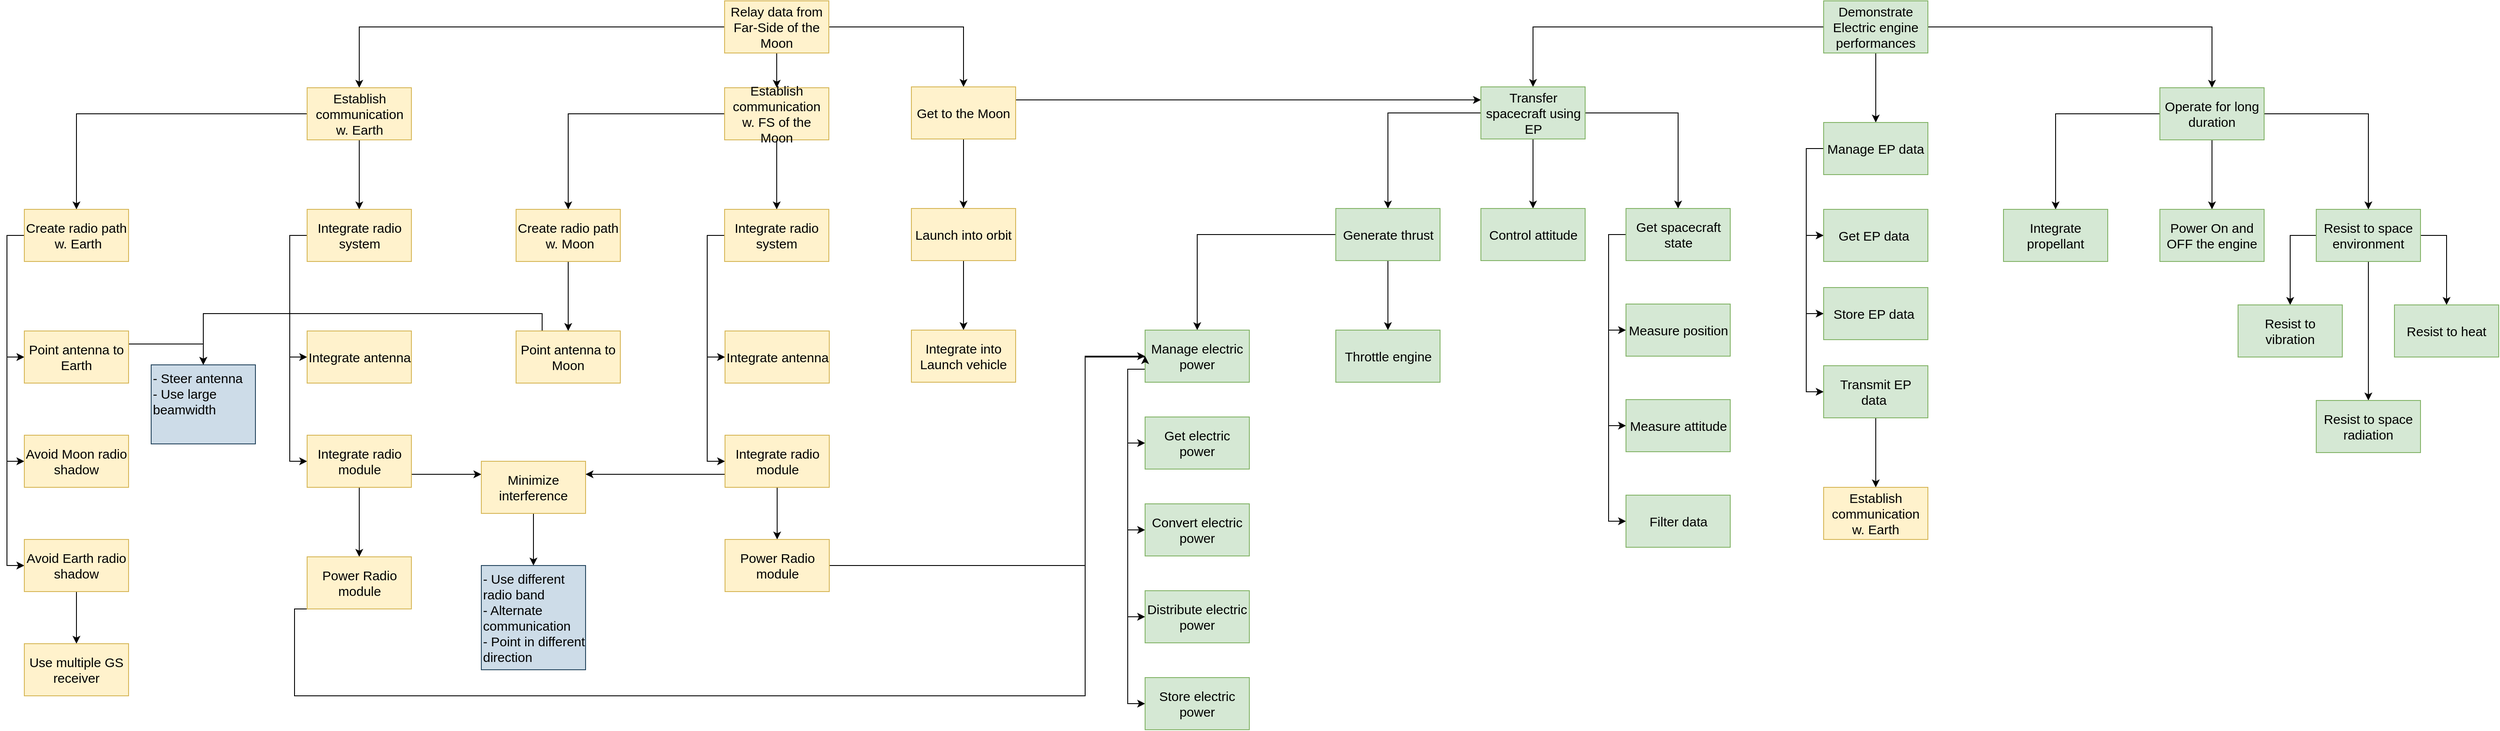 <mxfile version="12.1.9" type="device" pages="1"><diagram id="DvjvelWpKvKYouf2GC6d" name="Page-1"><mxGraphModel dx="1599" dy="460" grid="1" gridSize="10" guides="1" tooltips="1" connect="1" arrows="1" fold="1" page="1" pageScale="1" pageWidth="827" pageHeight="1169" math="0" shadow="0"><root><mxCell id="0"/><mxCell id="1" parent="0"/><mxCell id="qvfxtMPjCMAqtirbK-ur-28" style="edgeStyle=orthogonalEdgeStyle;rounded=0;orthogonalLoop=1;jettySize=auto;html=1;exitX=0;exitY=0.5;exitDx=0;exitDy=0;fillColor=#fff2cc;strokeColor=#000000;fontSize=15;" edge="1" parent="1" source="qvfxtMPjCMAqtirbK-ur-1" target="qvfxtMPjCMAqtirbK-ur-3"><mxGeometry relative="1" as="geometry"/></mxCell><mxCell id="qvfxtMPjCMAqtirbK-ur-66" value="" style="edgeStyle=orthogonalEdgeStyle;rounded=0;orthogonalLoop=1;jettySize=auto;html=1;strokeColor=#000000;fontSize=15;" edge="1" parent="1" source="qvfxtMPjCMAqtirbK-ur-1" target="qvfxtMPjCMAqtirbK-ur-4"><mxGeometry relative="1" as="geometry"/></mxCell><mxCell id="qvfxtMPjCMAqtirbK-ur-67" style="edgeStyle=orthogonalEdgeStyle;rounded=0;orthogonalLoop=1;jettySize=auto;html=1;exitX=1;exitY=0.5;exitDx=0;exitDy=0;strokeColor=#000000;fontSize=15;" edge="1" parent="1" source="qvfxtMPjCMAqtirbK-ur-1" target="qvfxtMPjCMAqtirbK-ur-5"><mxGeometry relative="1" as="geometry"/></mxCell><mxCell id="qvfxtMPjCMAqtirbK-ur-1" value="Relay data from &lt;br style=&quot;font-size: 15px;&quot;&gt;Far-Side of the Moon" style="rounded=0;whiteSpace=wrap;html=1;fillColor=#fff2cc;strokeColor=#d6b656;fontSize=15;" vertex="1" parent="1"><mxGeometry x="345" y="110" width="120" height="60" as="geometry"/></mxCell><mxCell id="qvfxtMPjCMAqtirbK-ur-69" value="" style="edgeStyle=orthogonalEdgeStyle;rounded=0;orthogonalLoop=1;jettySize=auto;html=1;strokeColor=#000000;fontSize=15;" edge="1" parent="1" source="qvfxtMPjCMAqtirbK-ur-2" target="qvfxtMPjCMAqtirbK-ur-68"><mxGeometry relative="1" as="geometry"/></mxCell><mxCell id="qvfxtMPjCMAqtirbK-ur-88" value="" style="edgeStyle=orthogonalEdgeStyle;rounded=0;orthogonalLoop=1;jettySize=auto;html=1;strokeColor=#000000;fontSize=15;" edge="1" parent="1" source="qvfxtMPjCMAqtirbK-ur-2" target="qvfxtMPjCMAqtirbK-ur-87"><mxGeometry relative="1" as="geometry"/></mxCell><mxCell id="qvfxtMPjCMAqtirbK-ur-118" value="" style="edgeStyle=orthogonalEdgeStyle;rounded=0;orthogonalLoop=1;jettySize=auto;html=1;strokeColor=#000000;fontSize=15;" edge="1" parent="1" source="qvfxtMPjCMAqtirbK-ur-2" target="qvfxtMPjCMAqtirbK-ur-117"><mxGeometry relative="1" as="geometry"/></mxCell><mxCell id="qvfxtMPjCMAqtirbK-ur-2" value="Demonstrate Electric engine performances" style="rounded=0;whiteSpace=wrap;html=1;fillColor=#d5e8d4;strokeColor=#82b366;fontSize=15;" vertex="1" parent="1"><mxGeometry x="1610" y="110" width="120" height="60" as="geometry"/></mxCell><mxCell id="qvfxtMPjCMAqtirbK-ur-120" style="edgeStyle=orthogonalEdgeStyle;rounded=0;orthogonalLoop=1;jettySize=auto;html=1;exitX=0;exitY=0.5;exitDx=0;exitDy=0;entryX=0;entryY=0.5;entryDx=0;entryDy=0;strokeColor=#000000;fontSize=15;" edge="1" parent="1" source="qvfxtMPjCMAqtirbK-ur-117" target="qvfxtMPjCMAqtirbK-ur-119"><mxGeometry relative="1" as="geometry"/></mxCell><mxCell id="qvfxtMPjCMAqtirbK-ur-122" style="edgeStyle=orthogonalEdgeStyle;rounded=0;orthogonalLoop=1;jettySize=auto;html=1;exitX=0;exitY=0.5;exitDx=0;exitDy=0;entryX=0;entryY=0.5;entryDx=0;entryDy=0;strokeColor=#000000;fontSize=15;" edge="1" parent="1" source="qvfxtMPjCMAqtirbK-ur-117" target="qvfxtMPjCMAqtirbK-ur-121"><mxGeometry relative="1" as="geometry"/></mxCell><mxCell id="qvfxtMPjCMAqtirbK-ur-126" style="edgeStyle=orthogonalEdgeStyle;rounded=0;orthogonalLoop=1;jettySize=auto;html=1;exitX=0;exitY=0.5;exitDx=0;exitDy=0;entryX=0;entryY=0.5;entryDx=0;entryDy=0;strokeColor=#000000;fontSize=15;" edge="1" parent="1" source="qvfxtMPjCMAqtirbK-ur-117" target="qvfxtMPjCMAqtirbK-ur-124"><mxGeometry relative="1" as="geometry"/></mxCell><mxCell id="qvfxtMPjCMAqtirbK-ur-117" value="Manage EP data" style="rounded=0;whiteSpace=wrap;html=1;fillColor=#d5e8d4;strokeColor=#82b366;fontSize=15;" vertex="1" parent="1"><mxGeometry x="1610" y="250" width="120" height="60" as="geometry"/></mxCell><mxCell id="qvfxtMPjCMAqtirbK-ur-90" value="" style="edgeStyle=orthogonalEdgeStyle;rounded=0;orthogonalLoop=1;jettySize=auto;html=1;strokeColor=#000000;fontSize=15;" edge="1" parent="1" source="qvfxtMPjCMAqtirbK-ur-87" target="qvfxtMPjCMAqtirbK-ur-89"><mxGeometry relative="1" as="geometry"/></mxCell><mxCell id="qvfxtMPjCMAqtirbK-ur-92" value="" style="edgeStyle=orthogonalEdgeStyle;rounded=0;orthogonalLoop=1;jettySize=auto;html=1;strokeColor=#000000;fontSize=15;" edge="1" parent="1" source="qvfxtMPjCMAqtirbK-ur-87" target="qvfxtMPjCMAqtirbK-ur-91"><mxGeometry relative="1" as="geometry"/></mxCell><mxCell id="qvfxtMPjCMAqtirbK-ur-94" value="" style="edgeStyle=orthogonalEdgeStyle;rounded=0;orthogonalLoop=1;jettySize=auto;html=1;strokeColor=#000000;fontSize=15;" edge="1" parent="1" source="qvfxtMPjCMAqtirbK-ur-87" target="qvfxtMPjCMAqtirbK-ur-93"><mxGeometry relative="1" as="geometry"/></mxCell><mxCell id="qvfxtMPjCMAqtirbK-ur-87" value="Operate for long duration" style="rounded=0;whiteSpace=wrap;html=1;fillColor=#d5e8d4;strokeColor=#82b366;fontSize=15;" vertex="1" parent="1"><mxGeometry x="1997" y="210" width="120" height="60" as="geometry"/></mxCell><mxCell id="qvfxtMPjCMAqtirbK-ur-97" style="edgeStyle=orthogonalEdgeStyle;rounded=0;orthogonalLoop=1;jettySize=auto;html=1;exitX=0;exitY=0.5;exitDx=0;exitDy=0;entryX=0.5;entryY=0;entryDx=0;entryDy=0;strokeColor=#000000;fontSize=15;" edge="1" parent="1" source="qvfxtMPjCMAqtirbK-ur-93" target="qvfxtMPjCMAqtirbK-ur-96"><mxGeometry relative="1" as="geometry"/></mxCell><mxCell id="qvfxtMPjCMAqtirbK-ur-101" style="edgeStyle=orthogonalEdgeStyle;rounded=0;orthogonalLoop=1;jettySize=auto;html=1;exitX=1;exitY=0.5;exitDx=0;exitDy=0;entryX=0.5;entryY=0;entryDx=0;entryDy=0;strokeColor=#000000;fontSize=15;" edge="1" parent="1" source="qvfxtMPjCMAqtirbK-ur-93" target="qvfxtMPjCMAqtirbK-ur-99"><mxGeometry relative="1" as="geometry"/></mxCell><mxCell id="qvfxtMPjCMAqtirbK-ur-103" value="" style="edgeStyle=orthogonalEdgeStyle;rounded=0;orthogonalLoop=1;jettySize=auto;html=1;strokeColor=#000000;fontSize=15;" edge="1" parent="1" source="qvfxtMPjCMAqtirbK-ur-93" target="qvfxtMPjCMAqtirbK-ur-102"><mxGeometry relative="1" as="geometry"/></mxCell><mxCell id="qvfxtMPjCMAqtirbK-ur-93" value="Resist to space environment" style="rounded=0;whiteSpace=wrap;html=1;fillColor=#d5e8d4;strokeColor=#82b366;fontSize=15;" vertex="1" parent="1"><mxGeometry x="2177" y="350" width="120" height="60" as="geometry"/></mxCell><mxCell id="qvfxtMPjCMAqtirbK-ur-102" value="Resist to space radiation" style="rounded=0;whiteSpace=wrap;html=1;fillColor=#d5e8d4;strokeColor=#82b366;fontSize=15;" vertex="1" parent="1"><mxGeometry x="2177" y="570" width="120" height="60" as="geometry"/></mxCell><mxCell id="qvfxtMPjCMAqtirbK-ur-99" value="Resist to heat" style="rounded=0;whiteSpace=wrap;html=1;fillColor=#d5e8d4;strokeColor=#82b366;fontSize=15;" vertex="1" parent="1"><mxGeometry x="2267" y="460" width="120" height="60" as="geometry"/></mxCell><mxCell id="qvfxtMPjCMAqtirbK-ur-91" value="Power On and OFF the engine" style="rounded=0;whiteSpace=wrap;html=1;fillColor=#d5e8d4;strokeColor=#82b366;fontSize=15;" vertex="1" parent="1"><mxGeometry x="1997" y="350" width="120" height="60" as="geometry"/></mxCell><mxCell id="qvfxtMPjCMAqtirbK-ur-89" value="Integrate propellant" style="rounded=0;whiteSpace=wrap;html=1;fillColor=#d5e8d4;strokeColor=#82b366;fontSize=15;" vertex="1" parent="1"><mxGeometry x="1817" y="350" width="120" height="60" as="geometry"/></mxCell><mxCell id="qvfxtMPjCMAqtirbK-ur-71" value="" style="edgeStyle=orthogonalEdgeStyle;rounded=0;orthogonalLoop=1;jettySize=auto;html=1;strokeColor=#000000;fontSize=15;" edge="1" parent="1" source="qvfxtMPjCMAqtirbK-ur-68" target="qvfxtMPjCMAqtirbK-ur-70"><mxGeometry relative="1" as="geometry"/></mxCell><mxCell id="qvfxtMPjCMAqtirbK-ur-74" value="" style="edgeStyle=orthogonalEdgeStyle;rounded=0;orthogonalLoop=1;jettySize=auto;html=1;strokeColor=#000000;fontSize=15;" edge="1" parent="1" source="qvfxtMPjCMAqtirbK-ur-68" target="qvfxtMPjCMAqtirbK-ur-73"><mxGeometry relative="1" as="geometry"/></mxCell><mxCell id="qvfxtMPjCMAqtirbK-ur-76" value="" style="edgeStyle=orthogonalEdgeStyle;rounded=0;orthogonalLoop=1;jettySize=auto;html=1;strokeColor=#000000;fontSize=15;" edge="1" parent="1" source="qvfxtMPjCMAqtirbK-ur-68" target="qvfxtMPjCMAqtirbK-ur-75"><mxGeometry relative="1" as="geometry"/></mxCell><mxCell id="qvfxtMPjCMAqtirbK-ur-68" value="Transfer spacecraft using EP" style="rounded=0;whiteSpace=wrap;html=1;fillColor=#d5e8d4;strokeColor=#82b366;fontSize=15;" vertex="1" parent="1"><mxGeometry x="1215.5" y="209" width="120" height="60" as="geometry"/></mxCell><mxCell id="qvfxtMPjCMAqtirbK-ur-78" style="edgeStyle=orthogonalEdgeStyle;rounded=0;orthogonalLoop=1;jettySize=auto;html=1;exitX=0;exitY=0.5;exitDx=0;exitDy=0;entryX=0;entryY=0.5;entryDx=0;entryDy=0;strokeColor=#000000;fontSize=15;" edge="1" parent="1" source="qvfxtMPjCMAqtirbK-ur-75" target="qvfxtMPjCMAqtirbK-ur-77"><mxGeometry relative="1" as="geometry"/></mxCell><mxCell id="qvfxtMPjCMAqtirbK-ur-80" style="edgeStyle=orthogonalEdgeStyle;rounded=0;orthogonalLoop=1;jettySize=auto;html=1;exitX=0;exitY=0.5;exitDx=0;exitDy=0;entryX=0;entryY=0.5;entryDx=0;entryDy=0;strokeColor=#000000;fontSize=15;" edge="1" parent="1" source="qvfxtMPjCMAqtirbK-ur-75" target="qvfxtMPjCMAqtirbK-ur-79"><mxGeometry relative="1" as="geometry"/></mxCell><mxCell id="qvfxtMPjCMAqtirbK-ur-128" style="edgeStyle=orthogonalEdgeStyle;rounded=0;orthogonalLoop=1;jettySize=auto;html=1;exitX=0;exitY=0.5;exitDx=0;exitDy=0;entryX=0;entryY=0.5;entryDx=0;entryDy=0;strokeColor=#000000;fontSize=15;" edge="1" parent="1" source="qvfxtMPjCMAqtirbK-ur-75" target="qvfxtMPjCMAqtirbK-ur-127"><mxGeometry relative="1" as="geometry"/></mxCell><mxCell id="qvfxtMPjCMAqtirbK-ur-75" value="Get spacecraft state" style="rounded=0;whiteSpace=wrap;html=1;fillColor=#d5e8d4;strokeColor=#82b366;fontSize=15;" vertex="1" parent="1"><mxGeometry x="1382.5" y="349" width="120" height="60" as="geometry"/></mxCell><mxCell id="qvfxtMPjCMAqtirbK-ur-73" value="Control attitude" style="rounded=0;whiteSpace=wrap;html=1;fillColor=#d5e8d4;strokeColor=#82b366;fontSize=15;" vertex="1" parent="1"><mxGeometry x="1215.5" y="349" width="120" height="60" as="geometry"/></mxCell><mxCell id="qvfxtMPjCMAqtirbK-ur-82" value="" style="edgeStyle=orthogonalEdgeStyle;rounded=0;orthogonalLoop=1;jettySize=auto;html=1;strokeColor=#000000;fontSize=15;" edge="1" parent="1" source="qvfxtMPjCMAqtirbK-ur-70" target="qvfxtMPjCMAqtirbK-ur-81"><mxGeometry relative="1" as="geometry"/></mxCell><mxCell id="qvfxtMPjCMAqtirbK-ur-84" value="" style="edgeStyle=orthogonalEdgeStyle;rounded=0;orthogonalLoop=1;jettySize=auto;html=1;strokeColor=#000000;fontSize=15;" edge="1" parent="1" source="qvfxtMPjCMAqtirbK-ur-70" target="qvfxtMPjCMAqtirbK-ur-83"><mxGeometry relative="1" as="geometry"/></mxCell><mxCell id="qvfxtMPjCMAqtirbK-ur-70" value="Generate thrust" style="rounded=0;whiteSpace=wrap;html=1;fillColor=#d5e8d4;strokeColor=#82b366;fontSize=15;" vertex="1" parent="1"><mxGeometry x="1048.5" y="349" width="120" height="60" as="geometry"/></mxCell><mxCell id="qvfxtMPjCMAqtirbK-ur-109" style="edgeStyle=orthogonalEdgeStyle;rounded=0;orthogonalLoop=1;jettySize=auto;html=1;exitX=0;exitY=0.75;exitDx=0;exitDy=0;entryX=0;entryY=0.5;entryDx=0;entryDy=0;strokeColor=#000000;fontSize=15;" edge="1" parent="1" source="qvfxtMPjCMAqtirbK-ur-83" target="qvfxtMPjCMAqtirbK-ur-105"><mxGeometry relative="1" as="geometry"/></mxCell><mxCell id="qvfxtMPjCMAqtirbK-ur-110" style="edgeStyle=orthogonalEdgeStyle;rounded=0;orthogonalLoop=1;jettySize=auto;html=1;exitX=0;exitY=0.75;exitDx=0;exitDy=0;entryX=0;entryY=0.5;entryDx=0;entryDy=0;strokeColor=#000000;fontSize=15;" edge="1" parent="1" source="qvfxtMPjCMAqtirbK-ur-83" target="qvfxtMPjCMAqtirbK-ur-106"><mxGeometry relative="1" as="geometry"/></mxCell><mxCell id="qvfxtMPjCMAqtirbK-ur-111" style="edgeStyle=orthogonalEdgeStyle;rounded=0;orthogonalLoop=1;jettySize=auto;html=1;exitX=0;exitY=0.75;exitDx=0;exitDy=0;entryX=0;entryY=0.5;entryDx=0;entryDy=0;strokeColor=#000000;fontSize=15;" edge="1" parent="1" source="qvfxtMPjCMAqtirbK-ur-83" target="qvfxtMPjCMAqtirbK-ur-107"><mxGeometry relative="1" as="geometry"/></mxCell><mxCell id="qvfxtMPjCMAqtirbK-ur-112" style="edgeStyle=orthogonalEdgeStyle;rounded=0;orthogonalLoop=1;jettySize=auto;html=1;exitX=0;exitY=0.75;exitDx=0;exitDy=0;entryX=0;entryY=0.5;entryDx=0;entryDy=0;strokeColor=#000000;fontSize=15;" edge="1" parent="1" source="qvfxtMPjCMAqtirbK-ur-83" target="qvfxtMPjCMAqtirbK-ur-108"><mxGeometry relative="1" as="geometry"/></mxCell><mxCell id="qvfxtMPjCMAqtirbK-ur-83" value="Manage electric power" style="rounded=0;whiteSpace=wrap;html=1;fillColor=#d5e8d4;strokeColor=#82b366;fontSize=15;" vertex="1" parent="1"><mxGeometry x="829" y="489" width="120" height="60" as="geometry"/></mxCell><mxCell id="qvfxtMPjCMAqtirbK-ur-81" value="Throttle engine" style="rounded=0;whiteSpace=wrap;html=1;fillColor=#d5e8d4;strokeColor=#82b366;fontSize=15;" vertex="1" parent="1"><mxGeometry x="1048.5" y="489" width="120" height="60" as="geometry"/></mxCell><mxCell id="qvfxtMPjCMAqtirbK-ur-9" value="" style="edgeStyle=orthogonalEdgeStyle;rounded=0;orthogonalLoop=1;jettySize=auto;html=1;fillColor=#fff2cc;strokeColor=#000000;fontSize=15;" edge="1" parent="1" source="qvfxtMPjCMAqtirbK-ur-3" target="qvfxtMPjCMAqtirbK-ur-8"><mxGeometry relative="1" as="geometry"/></mxCell><mxCell id="qvfxtMPjCMAqtirbK-ur-11" value="" style="edgeStyle=orthogonalEdgeStyle;rounded=0;orthogonalLoop=1;jettySize=auto;html=1;fillColor=#fff2cc;strokeColor=#000000;fontSize=15;" edge="1" parent="1" source="qvfxtMPjCMAqtirbK-ur-3" target="qvfxtMPjCMAqtirbK-ur-10"><mxGeometry relative="1" as="geometry"/></mxCell><mxCell id="qvfxtMPjCMAqtirbK-ur-3" value="Establish communication w. Earth" style="rounded=0;whiteSpace=wrap;html=1;fillColor=#fff2cc;strokeColor=#d6b656;fontSize=15;" vertex="1" parent="1"><mxGeometry x="-135.5" y="210" width="120" height="60" as="geometry"/></mxCell><mxCell id="qvfxtMPjCMAqtirbK-ur-14" style="edgeStyle=orthogonalEdgeStyle;rounded=0;orthogonalLoop=1;jettySize=auto;html=1;exitX=0;exitY=0.5;exitDx=0;exitDy=0;entryX=0;entryY=0.5;entryDx=0;entryDy=0;fillColor=#fff2cc;strokeColor=#000000;fontSize=15;" edge="1" parent="1" source="qvfxtMPjCMAqtirbK-ur-10" target="qvfxtMPjCMAqtirbK-ur-12"><mxGeometry relative="1" as="geometry"/></mxCell><mxCell id="qvfxtMPjCMAqtirbK-ur-16" style="edgeStyle=orthogonalEdgeStyle;rounded=0;orthogonalLoop=1;jettySize=auto;html=1;exitX=0;exitY=0.5;exitDx=0;exitDy=0;entryX=0;entryY=0.5;entryDx=0;entryDy=0;fillColor=#fff2cc;strokeColor=#000000;fontSize=15;" edge="1" parent="1" source="qvfxtMPjCMAqtirbK-ur-10" target="qvfxtMPjCMAqtirbK-ur-15"><mxGeometry relative="1" as="geometry"/></mxCell><mxCell id="qvfxtMPjCMAqtirbK-ur-10" value="Integrate radio system" style="rounded=0;whiteSpace=wrap;html=1;fillColor=#fff2cc;strokeColor=#d6b656;fontSize=15;" vertex="1" parent="1"><mxGeometry x="-135.5" y="350" width="120" height="60" as="geometry"/></mxCell><mxCell id="qvfxtMPjCMAqtirbK-ur-12" value="Integrate antenna" style="rounded=0;whiteSpace=wrap;html=1;fillColor=#fff2cc;strokeColor=#d6b656;fontSize=15;" vertex="1" parent="1"><mxGeometry x="-135.5" y="490" width="120" height="60" as="geometry"/></mxCell><mxCell id="qvfxtMPjCMAqtirbK-ur-21" style="edgeStyle=orthogonalEdgeStyle;rounded=0;orthogonalLoop=1;jettySize=auto;html=1;exitX=0;exitY=0.5;exitDx=0;exitDy=0;entryX=0;entryY=0.5;entryDx=0;entryDy=0;fillColor=#fff2cc;strokeColor=#000000;fontSize=15;" edge="1" parent="1" source="qvfxtMPjCMAqtirbK-ur-8" target="qvfxtMPjCMAqtirbK-ur-19"><mxGeometry relative="1" as="geometry"/></mxCell><mxCell id="qvfxtMPjCMAqtirbK-ur-64" style="edgeStyle=orthogonalEdgeStyle;rounded=0;orthogonalLoop=1;jettySize=auto;html=1;exitX=0;exitY=0.5;exitDx=0;exitDy=0;entryX=0;entryY=0.5;entryDx=0;entryDy=0;strokeColor=#000000;fontSize=15;" edge="1" parent="1" source="qvfxtMPjCMAqtirbK-ur-8" target="qvfxtMPjCMAqtirbK-ur-22"><mxGeometry relative="1" as="geometry"/></mxCell><mxCell id="qvfxtMPjCMAqtirbK-ur-65" style="edgeStyle=orthogonalEdgeStyle;rounded=0;orthogonalLoop=1;jettySize=auto;html=1;exitX=0;exitY=0.5;exitDx=0;exitDy=0;entryX=0;entryY=0.5;entryDx=0;entryDy=0;strokeColor=#000000;fontSize=15;" edge="1" parent="1" source="qvfxtMPjCMAqtirbK-ur-8" target="qvfxtMPjCMAqtirbK-ur-24"><mxGeometry relative="1" as="geometry"/></mxCell><mxCell id="qvfxtMPjCMAqtirbK-ur-8" value="Create radio path&lt;br style=&quot;font-size: 15px;&quot;&gt;&amp;nbsp;w. Earth" style="rounded=0;whiteSpace=wrap;html=1;fillColor=#fff2cc;strokeColor=#d6b656;fontSize=15;" vertex="1" parent="1"><mxGeometry x="-461" y="350" width="120" height="60" as="geometry"/></mxCell><mxCell id="qvfxtMPjCMAqtirbK-ur-62" style="edgeStyle=orthogonalEdgeStyle;rounded=0;orthogonalLoop=1;jettySize=auto;html=1;exitX=1;exitY=0.25;exitDx=0;exitDy=0;entryX=0.5;entryY=0;entryDx=0;entryDy=0;strokeColor=#000000;fontSize=15;" edge="1" parent="1" source="qvfxtMPjCMAqtirbK-ur-19" target="qvfxtMPjCMAqtirbK-ur-58"><mxGeometry relative="1" as="geometry"/></mxCell><mxCell id="qvfxtMPjCMAqtirbK-ur-19" value="Point antenna to Earth" style="rounded=0;whiteSpace=wrap;html=1;fillColor=#fff2cc;strokeColor=#d6b656;fontSize=15;" vertex="1" parent="1"><mxGeometry x="-461" y="490" width="120" height="60" as="geometry"/></mxCell><mxCell id="qvfxtMPjCMAqtirbK-ur-47" value="" style="edgeStyle=orthogonalEdgeStyle;rounded=0;orthogonalLoop=1;jettySize=auto;html=1;fillColor=#fff2cc;strokeColor=#000000;fontSize=15;" edge="1" parent="1" source="qvfxtMPjCMAqtirbK-ur-4" target="qvfxtMPjCMAqtirbK-ur-33"><mxGeometry relative="1" as="geometry"/></mxCell><mxCell id="qvfxtMPjCMAqtirbK-ur-48" style="edgeStyle=orthogonalEdgeStyle;rounded=0;orthogonalLoop=1;jettySize=auto;html=1;exitX=0;exitY=0.5;exitDx=0;exitDy=0;entryX=0.5;entryY=0;entryDx=0;entryDy=0;fillColor=#fff2cc;strokeColor=#000000;fontSize=15;" edge="1" parent="1" source="qvfxtMPjCMAqtirbK-ur-4" target="qvfxtMPjCMAqtirbK-ur-38"><mxGeometry relative="1" as="geometry"/></mxCell><mxCell id="qvfxtMPjCMAqtirbK-ur-4" value="Establish communication w. FS of the Moon" style="rounded=0;whiteSpace=wrap;html=1;fillColor=#fff2cc;strokeColor=#d6b656;fontSize=15;" vertex="1" parent="1"><mxGeometry x="345" y="210" width="120" height="60" as="geometry"/></mxCell><mxCell id="qvfxtMPjCMAqtirbK-ur-72" style="edgeStyle=orthogonalEdgeStyle;rounded=0;orthogonalLoop=1;jettySize=auto;html=1;exitX=1;exitY=0.25;exitDx=0;exitDy=0;entryX=0;entryY=0.25;entryDx=0;entryDy=0;strokeColor=#000000;fontSize=15;" edge="1" parent="1" source="qvfxtMPjCMAqtirbK-ur-5" target="qvfxtMPjCMAqtirbK-ur-68"><mxGeometry relative="1" as="geometry"/></mxCell><mxCell id="qvfxtMPjCMAqtirbK-ur-114" value="" style="edgeStyle=orthogonalEdgeStyle;rounded=0;orthogonalLoop=1;jettySize=auto;html=1;strokeColor=#000000;fontSize=15;" edge="1" parent="1" source="qvfxtMPjCMAqtirbK-ur-5" target="qvfxtMPjCMAqtirbK-ur-113"><mxGeometry relative="1" as="geometry"/></mxCell><mxCell id="qvfxtMPjCMAqtirbK-ur-5" value="Get to the Moon" style="rounded=0;whiteSpace=wrap;html=1;fillColor=#fff2cc;strokeColor=#d6b656;fontSize=15;" vertex="1" parent="1"><mxGeometry x="560" y="209" width="120" height="60" as="geometry"/></mxCell><mxCell id="qvfxtMPjCMAqtirbK-ur-116" value="" style="edgeStyle=orthogonalEdgeStyle;rounded=0;orthogonalLoop=1;jettySize=auto;html=1;strokeColor=#000000;fontSize=15;" edge="1" parent="1" source="qvfxtMPjCMAqtirbK-ur-113" target="qvfxtMPjCMAqtirbK-ur-115"><mxGeometry relative="1" as="geometry"/></mxCell><mxCell id="qvfxtMPjCMAqtirbK-ur-113" value="Launch into orbit" style="rounded=0;whiteSpace=wrap;html=1;fillColor=#fff2cc;strokeColor=#d6b656;fontSize=15;" vertex="1" parent="1"><mxGeometry x="560" y="349" width="120" height="60" as="geometry"/></mxCell><mxCell id="qvfxtMPjCMAqtirbK-ur-115" value="Integrate into Launch vehicle" style="rounded=0;whiteSpace=wrap;html=1;fillColor=#fff2cc;strokeColor=#d6b656;fontSize=15;" vertex="1" parent="1"><mxGeometry x="560" y="489" width="120" height="60" as="geometry"/></mxCell><mxCell id="qvfxtMPjCMAqtirbK-ur-18" value="" style="edgeStyle=orthogonalEdgeStyle;rounded=0;orthogonalLoop=1;jettySize=auto;html=1;fillColor=#fff2cc;strokeColor=#000000;fontSize=15;" edge="1" parent="1" source="qvfxtMPjCMAqtirbK-ur-15" target="qvfxtMPjCMAqtirbK-ur-17"><mxGeometry relative="1" as="geometry"/></mxCell><mxCell id="qvfxtMPjCMAqtirbK-ur-55" style="edgeStyle=orthogonalEdgeStyle;rounded=0;orthogonalLoop=1;jettySize=auto;html=1;exitX=1;exitY=0.75;exitDx=0;exitDy=0;entryX=0;entryY=0.25;entryDx=0;entryDy=0;strokeColor=#000000;fontSize=15;" edge="1" parent="1" source="qvfxtMPjCMAqtirbK-ur-15" target="qvfxtMPjCMAqtirbK-ur-50"><mxGeometry relative="1" as="geometry"/></mxCell><mxCell id="qvfxtMPjCMAqtirbK-ur-15" value="Integrate radio module" style="rounded=0;whiteSpace=wrap;html=1;fillColor=#fff2cc;strokeColor=#d6b656;fontSize=15;" vertex="1" parent="1"><mxGeometry x="-135.5" y="610" width="120" height="60" as="geometry"/></mxCell><mxCell id="qvfxtMPjCMAqtirbK-ur-57" style="edgeStyle=orthogonalEdgeStyle;rounded=0;orthogonalLoop=1;jettySize=auto;html=1;exitX=0.5;exitY=1;exitDx=0;exitDy=0;entryX=0.5;entryY=0;entryDx=0;entryDy=0;strokeColor=#000000;fontSize=15;" edge="1" parent="1" source="qvfxtMPjCMAqtirbK-ur-50" target="qvfxtMPjCMAqtirbK-ur-56"><mxGeometry relative="1" as="geometry"/></mxCell><mxCell id="qvfxtMPjCMAqtirbK-ur-50" value="Minimize interference" style="rounded=0;whiteSpace=wrap;html=1;fillColor=#fff2cc;strokeColor=#d6b656;fontSize=15;" vertex="1" parent="1"><mxGeometry x="65" y="640" width="120" height="60" as="geometry"/></mxCell><mxCell id="qvfxtMPjCMAqtirbK-ur-86" style="edgeStyle=orthogonalEdgeStyle;rounded=0;orthogonalLoop=1;jettySize=auto;html=1;exitX=0.5;exitY=1;exitDx=0;exitDy=0;strokeColor=#000000;entryX=0;entryY=0.5;entryDx=0;entryDy=0;fontSize=15;" edge="1" parent="1" source="qvfxtMPjCMAqtirbK-ur-17" target="qvfxtMPjCMAqtirbK-ur-83"><mxGeometry relative="1" as="geometry"><mxPoint x="450" y="522" as="targetPoint"/><Array as="points"><mxPoint x="-150" y="910"/><mxPoint x="760" y="910"/><mxPoint x="760" y="519"/></Array></mxGeometry></mxCell><mxCell id="qvfxtMPjCMAqtirbK-ur-17" value="Power Radio module" style="rounded=0;whiteSpace=wrap;html=1;fillColor=#fff2cc;strokeColor=#d6b656;fontSize=15;" vertex="1" parent="1"><mxGeometry x="-135.5" y="750" width="120" height="60" as="geometry"/></mxCell><mxCell id="qvfxtMPjCMAqtirbK-ur-22" value="Avoid Moon radio shadow" style="rounded=0;whiteSpace=wrap;html=1;fillColor=#fff2cc;strokeColor=#d6b656;fontSize=15;" vertex="1" parent="1"><mxGeometry x="-461" y="610" width="120" height="60" as="geometry"/></mxCell><mxCell id="qvfxtMPjCMAqtirbK-ur-27" value="" style="edgeStyle=orthogonalEdgeStyle;rounded=0;orthogonalLoop=1;jettySize=auto;html=1;fillColor=#fff2cc;strokeColor=#000000;fontSize=15;" edge="1" parent="1" source="qvfxtMPjCMAqtirbK-ur-24" target="qvfxtMPjCMAqtirbK-ur-26"><mxGeometry relative="1" as="geometry"/></mxCell><mxCell id="qvfxtMPjCMAqtirbK-ur-24" value="Avoid Earth radio shadow" style="rounded=0;whiteSpace=wrap;html=1;fillColor=#fff2cc;strokeColor=#d6b656;fontSize=15;" vertex="1" parent="1"><mxGeometry x="-461" y="730" width="120" height="60" as="geometry"/></mxCell><mxCell id="qvfxtMPjCMAqtirbK-ur-26" value="Use multiple GS receiver" style="rounded=0;whiteSpace=wrap;html=1;fillColor=#fff2cc;strokeColor=#d6b656;fontSize=15;" vertex="1" parent="1"><mxGeometry x="-461" y="850" width="120" height="60" as="geometry"/></mxCell><mxCell id="qvfxtMPjCMAqtirbK-ur-31" style="edgeStyle=orthogonalEdgeStyle;rounded=0;orthogonalLoop=1;jettySize=auto;html=1;exitX=0;exitY=0.5;exitDx=0;exitDy=0;entryX=0;entryY=0.5;entryDx=0;entryDy=0;fillColor=#fff2cc;strokeColor=#000000;fontSize=15;" edge="1" parent="1" source="qvfxtMPjCMAqtirbK-ur-33" target="qvfxtMPjCMAqtirbK-ur-34"><mxGeometry relative="1" as="geometry"/></mxCell><mxCell id="qvfxtMPjCMAqtirbK-ur-32" style="edgeStyle=orthogonalEdgeStyle;rounded=0;orthogonalLoop=1;jettySize=auto;html=1;exitX=0;exitY=0.5;exitDx=0;exitDy=0;entryX=0;entryY=0.5;entryDx=0;entryDy=0;fillColor=#fff2cc;strokeColor=#000000;fontSize=15;" edge="1" parent="1" source="qvfxtMPjCMAqtirbK-ur-33" target="qvfxtMPjCMAqtirbK-ur-41"><mxGeometry relative="1" as="geometry"/></mxCell><mxCell id="qvfxtMPjCMAqtirbK-ur-33" value="Integrate radio system" style="rounded=0;whiteSpace=wrap;html=1;fillColor=#fff2cc;strokeColor=#d6b656;fontSize=15;" vertex="1" parent="1"><mxGeometry x="345" y="350" width="120" height="60" as="geometry"/></mxCell><mxCell id="qvfxtMPjCMAqtirbK-ur-34" value="Integrate antenna" style="rounded=0;whiteSpace=wrap;html=1;fillColor=#fff2cc;strokeColor=#d6b656;fontSize=15;" vertex="1" parent="1"><mxGeometry x="345.5" y="490" width="120" height="60" as="geometry"/></mxCell><mxCell id="qvfxtMPjCMAqtirbK-ur-49" value="" style="edgeStyle=orthogonalEdgeStyle;rounded=0;orthogonalLoop=1;jettySize=auto;html=1;fillColor=#fff2cc;strokeColor=#000000;fontSize=15;" edge="1" parent="1" source="qvfxtMPjCMAqtirbK-ur-38" target="qvfxtMPjCMAqtirbK-ur-39"><mxGeometry relative="1" as="geometry"/></mxCell><mxCell id="qvfxtMPjCMAqtirbK-ur-38" value="Create radio path&lt;br style=&quot;font-size: 15px;&quot;&gt;&amp;nbsp;w. Moon" style="rounded=0;whiteSpace=wrap;html=1;fillColor=#fff2cc;strokeColor=#d6b656;fontSize=15;" vertex="1" parent="1"><mxGeometry x="105" y="350" width="120" height="60" as="geometry"/></mxCell><mxCell id="qvfxtMPjCMAqtirbK-ur-63" style="edgeStyle=orthogonalEdgeStyle;rounded=0;orthogonalLoop=1;jettySize=auto;html=1;exitX=0.25;exitY=0;exitDx=0;exitDy=0;entryX=0.5;entryY=0;entryDx=0;entryDy=0;strokeColor=#000000;fontSize=15;" edge="1" parent="1" source="qvfxtMPjCMAqtirbK-ur-39" target="qvfxtMPjCMAqtirbK-ur-58"><mxGeometry relative="1" as="geometry"/></mxCell><mxCell id="qvfxtMPjCMAqtirbK-ur-39" value="Point antenna to Moon" style="rounded=0;whiteSpace=wrap;html=1;fillColor=#fff2cc;strokeColor=#d6b656;fontSize=15;" vertex="1" parent="1"><mxGeometry x="105" y="490" width="120" height="60" as="geometry"/></mxCell><mxCell id="qvfxtMPjCMAqtirbK-ur-40" value="" style="edgeStyle=orthogonalEdgeStyle;rounded=0;orthogonalLoop=1;jettySize=auto;html=1;fillColor=#fff2cc;strokeColor=#000000;fontSize=15;" edge="1" parent="1" source="qvfxtMPjCMAqtirbK-ur-41" target="qvfxtMPjCMAqtirbK-ur-42"><mxGeometry relative="1" as="geometry"/></mxCell><mxCell id="qvfxtMPjCMAqtirbK-ur-54" style="edgeStyle=orthogonalEdgeStyle;rounded=0;orthogonalLoop=1;jettySize=auto;html=1;exitX=0;exitY=0.75;exitDx=0;exitDy=0;entryX=1;entryY=0.25;entryDx=0;entryDy=0;strokeColor=#000000;fontSize=15;" edge="1" parent="1" source="qvfxtMPjCMAqtirbK-ur-41" target="qvfxtMPjCMAqtirbK-ur-50"><mxGeometry relative="1" as="geometry"/></mxCell><mxCell id="qvfxtMPjCMAqtirbK-ur-41" value="Integrate radio module" style="rounded=0;whiteSpace=wrap;html=1;fillColor=#fff2cc;strokeColor=#d6b656;fontSize=15;" vertex="1" parent="1"><mxGeometry x="345.5" y="610" width="120" height="60" as="geometry"/></mxCell><mxCell id="qvfxtMPjCMAqtirbK-ur-85" style="edgeStyle=orthogonalEdgeStyle;rounded=0;orthogonalLoop=1;jettySize=auto;html=1;exitX=1;exitY=0.5;exitDx=0;exitDy=0;entryX=0;entryY=0.5;entryDx=0;entryDy=0;strokeColor=#000000;fontSize=15;" edge="1" parent="1" source="qvfxtMPjCMAqtirbK-ur-42" target="qvfxtMPjCMAqtirbK-ur-83"><mxGeometry relative="1" as="geometry"><Array as="points"><mxPoint x="760" y="760"/><mxPoint x="760" y="520"/></Array></mxGeometry></mxCell><mxCell id="qvfxtMPjCMAqtirbK-ur-42" value="Power Radio module" style="rounded=0;whiteSpace=wrap;html=1;fillColor=#fff2cc;strokeColor=#d6b656;fontSize=15;" vertex="1" parent="1"><mxGeometry x="345.5" y="730" width="120" height="60" as="geometry"/></mxCell><mxCell id="qvfxtMPjCMAqtirbK-ur-56" value="- Use different radio band&lt;br style=&quot;font-size: 15px;&quot;&gt;- Alternate communication&lt;br style=&quot;font-size: 15px;&quot;&gt;- Point in different direction" style="rounded=0;whiteSpace=wrap;html=1;align=left;fillColor=#CDDCE8;strokeColor=#23445d;verticalAlign=top;fontSize=15;" vertex="1" parent="1"><mxGeometry x="65" y="760" width="120" height="120" as="geometry"/></mxCell><mxCell id="qvfxtMPjCMAqtirbK-ur-58" value="- Steer antenna&lt;br style=&quot;font-size: 15px;&quot;&gt;- Use large beamwidth" style="rounded=0;whiteSpace=wrap;html=1;align=left;fillColor=#CDDCE8;strokeColor=#23445d;verticalAlign=top;fontSize=15;" vertex="1" parent="1"><mxGeometry x="-315" y="529" width="120" height="91" as="geometry"/></mxCell><mxCell id="qvfxtMPjCMAqtirbK-ur-77" value="Measure position" style="rounded=0;whiteSpace=wrap;html=1;fillColor=#d5e8d4;strokeColor=#82b366;fontSize=15;" vertex="1" parent="1"><mxGeometry x="1382.5" y="459" width="120" height="60" as="geometry"/></mxCell><mxCell id="qvfxtMPjCMAqtirbK-ur-79" value="Measure attitude" style="rounded=0;whiteSpace=wrap;html=1;fillColor=#d5e8d4;strokeColor=#82b366;fontSize=15;" vertex="1" parent="1"><mxGeometry x="1382.5" y="569" width="120" height="60" as="geometry"/></mxCell><mxCell id="qvfxtMPjCMAqtirbK-ur-96" value="Resist to vibration" style="rounded=0;whiteSpace=wrap;html=1;fillColor=#d5e8d4;strokeColor=#82b366;fontSize=15;" vertex="1" parent="1"><mxGeometry x="2087" y="460" width="120" height="60" as="geometry"/></mxCell><mxCell id="qvfxtMPjCMAqtirbK-ur-105" value="Get electric power" style="rounded=0;whiteSpace=wrap;html=1;fillColor=#d5e8d4;strokeColor=#82b366;fontSize=15;" vertex="1" parent="1"><mxGeometry x="829" y="589" width="120" height="60" as="geometry"/></mxCell><mxCell id="qvfxtMPjCMAqtirbK-ur-106" value="Convert electric power" style="rounded=0;whiteSpace=wrap;html=1;fillColor=#d5e8d4;strokeColor=#82b366;fontSize=15;" vertex="1" parent="1"><mxGeometry x="829" y="689" width="120" height="60" as="geometry"/></mxCell><mxCell id="qvfxtMPjCMAqtirbK-ur-107" value="Distribute electric power" style="rounded=0;whiteSpace=wrap;html=1;fillColor=#d5e8d4;strokeColor=#82b366;fontSize=15;" vertex="1" parent="1"><mxGeometry x="829" y="789" width="120" height="60" as="geometry"/></mxCell><mxCell id="qvfxtMPjCMAqtirbK-ur-108" value="Store electric power" style="rounded=0;whiteSpace=wrap;html=1;fillColor=#d5e8d4;strokeColor=#82b366;fontSize=15;" vertex="1" parent="1"><mxGeometry x="829" y="889" width="120" height="60" as="geometry"/></mxCell><mxCell id="qvfxtMPjCMAqtirbK-ur-119" value="Get EP data&amp;nbsp;" style="rounded=0;whiteSpace=wrap;html=1;fillColor=#d5e8d4;strokeColor=#82b366;fontSize=15;" vertex="1" parent="1"><mxGeometry x="1610" y="350" width="120" height="60" as="geometry"/></mxCell><mxCell id="qvfxtMPjCMAqtirbK-ur-121" value="Store EP data&amp;nbsp;" style="rounded=0;whiteSpace=wrap;html=1;fillColor=#d5e8d4;strokeColor=#82b366;fontSize=15;" vertex="1" parent="1"><mxGeometry x="1610" y="440" width="120" height="60" as="geometry"/></mxCell><mxCell id="qvfxtMPjCMAqtirbK-ur-123" value="Establish communication w. Earth" style="rounded=0;whiteSpace=wrap;html=1;fillColor=#fff2cc;strokeColor=#d6b656;fontSize=15;" vertex="1" parent="1"><mxGeometry x="1610" y="670" width="120" height="60" as="geometry"/></mxCell><mxCell id="qvfxtMPjCMAqtirbK-ur-125" value="" style="edgeStyle=orthogonalEdgeStyle;rounded=0;orthogonalLoop=1;jettySize=auto;html=1;strokeColor=#000000;fontSize=15;" edge="1" parent="1" source="qvfxtMPjCMAqtirbK-ur-124" target="qvfxtMPjCMAqtirbK-ur-123"><mxGeometry relative="1" as="geometry"/></mxCell><mxCell id="qvfxtMPjCMAqtirbK-ur-124" value="Transmit EP data&amp;nbsp;" style="rounded=0;whiteSpace=wrap;html=1;fillColor=#d5e8d4;strokeColor=#82b366;fontSize=15;" vertex="1" parent="1"><mxGeometry x="1610" y="530" width="120" height="60" as="geometry"/></mxCell><mxCell id="qvfxtMPjCMAqtirbK-ur-127" value="Filter data" style="rounded=0;whiteSpace=wrap;html=1;fillColor=#d5e8d4;strokeColor=#82b366;fontSize=15;" vertex="1" parent="1"><mxGeometry x="1382.5" y="679" width="120" height="60" as="geometry"/></mxCell></root></mxGraphModel></diagram></mxfile>